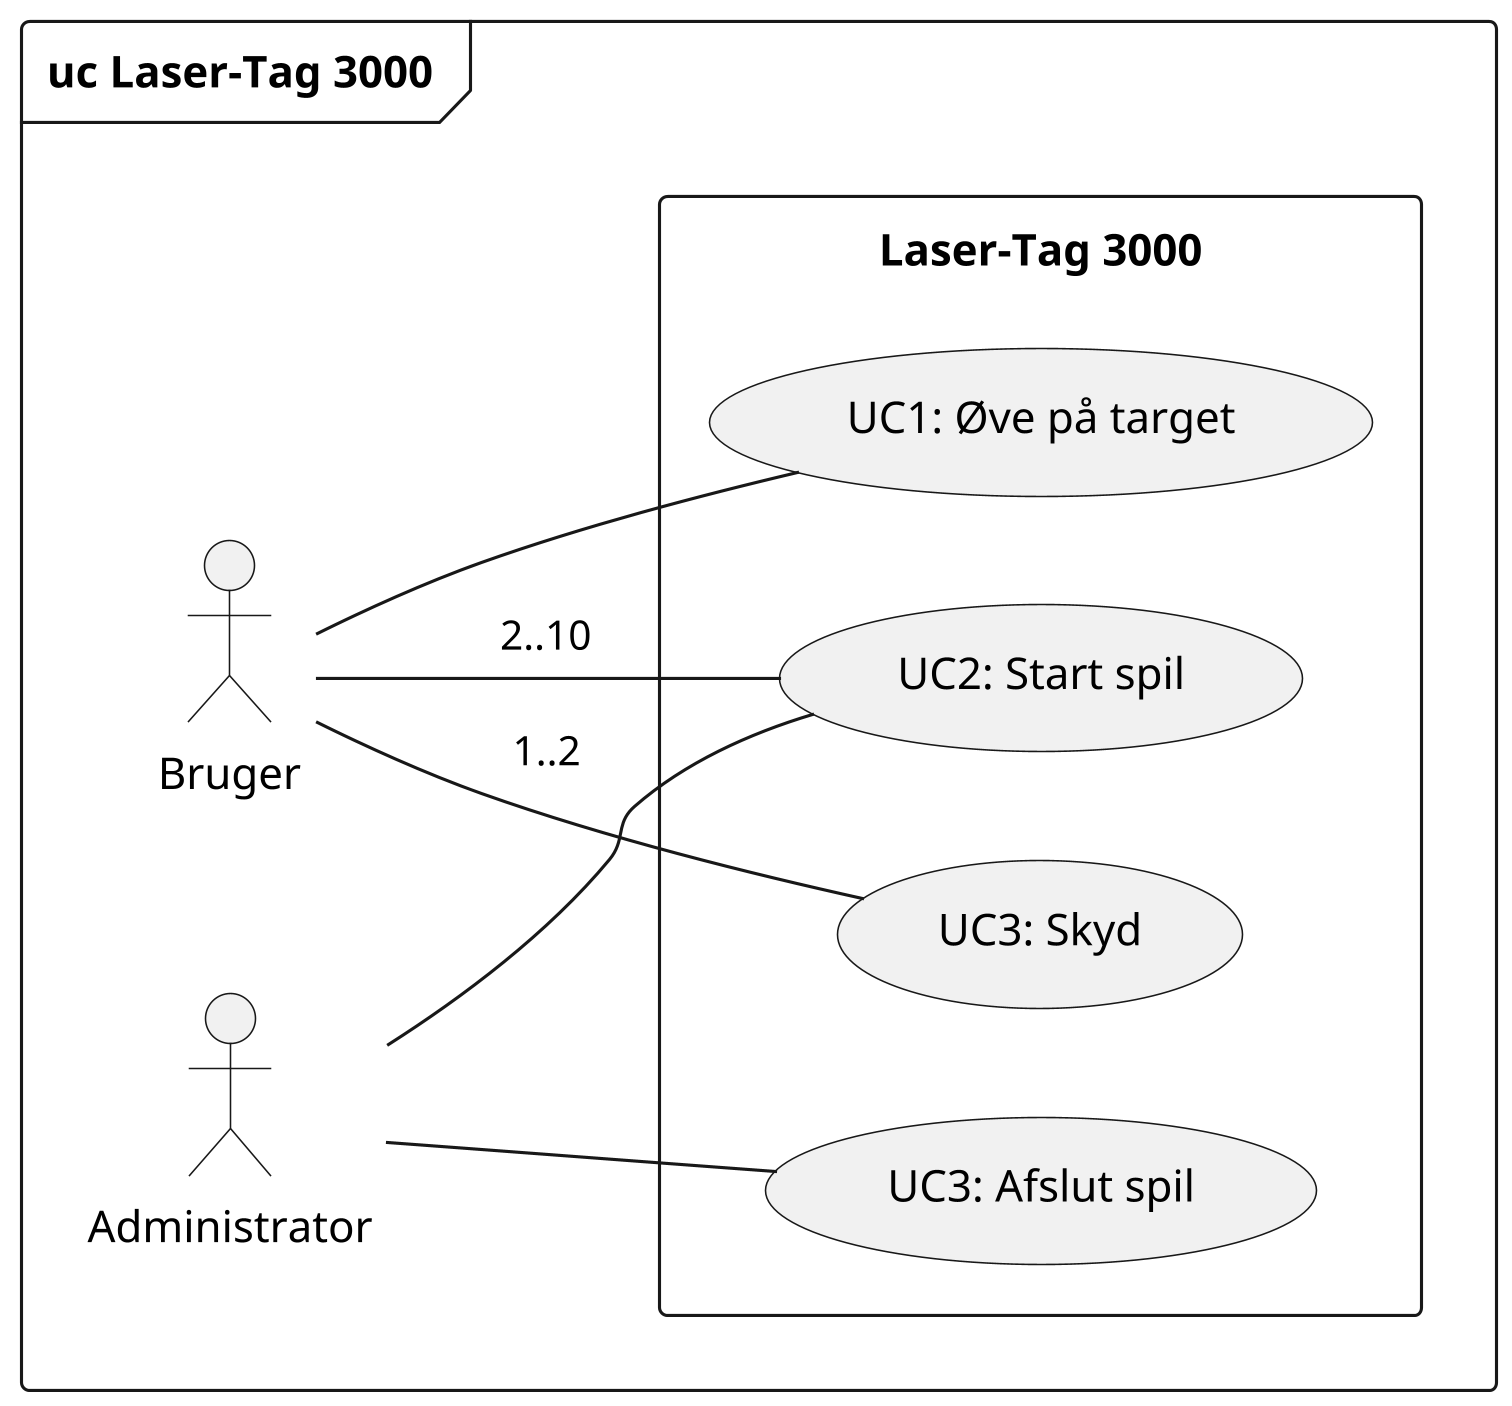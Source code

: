 @startuml uc_diagram

left to right direction

skinparam {
  monochrome true
  dpi 300
  padding 5
  packageStyle rectangle
  packageStyle frame
  'backgroundColor transparent
}

frame "uc Laser-Tag 3000" {

  actor Bruger as user
  actor Administrator as admin

  rectangle "Laser-Tag 3000" {
    user -- (UC1: Øve på target)
    user -- (UC2: Start spil): 2..10
    user -- (UC3: Skyd): 1..2
    admin -- (UC2: Start spil)
    admin -- (UC3: Afslut spil)
  }
}

@enduml